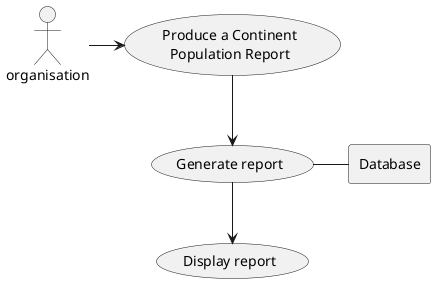 @startuml
'https://plantuml.com/use-case-diagram

:organisation: as User

rectangle Database

usecase UC1 as "Produce a Continent
Population Report"

usecase Use as "Generate report"

usecase Display as "Display report"

User -> UC1
UC1 --> Use
Use - Database
Use --> Display

@enduml